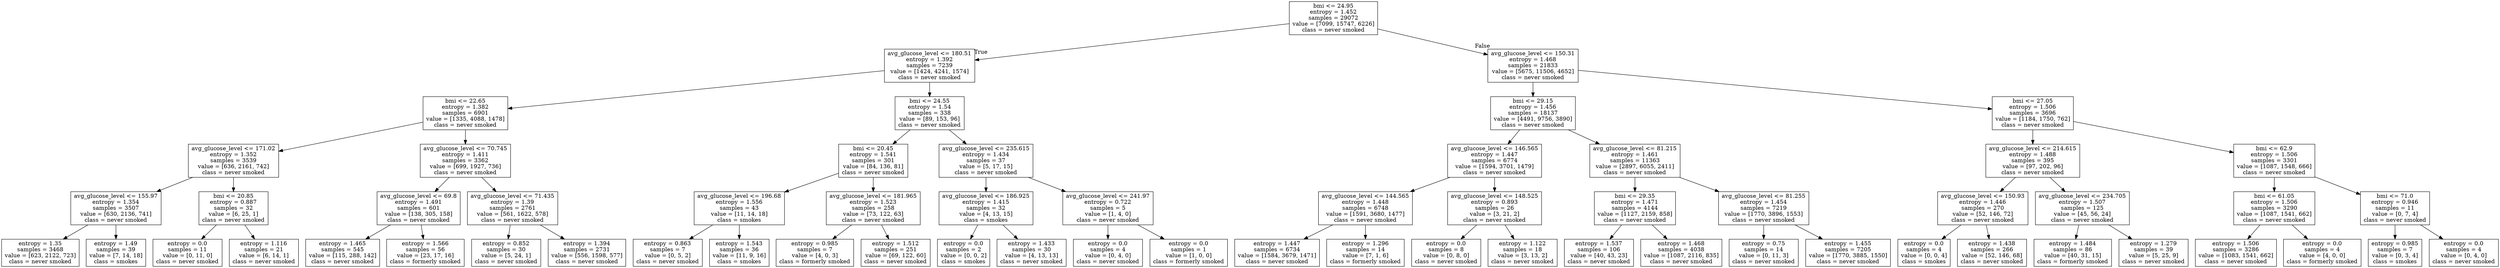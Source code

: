 digraph Tree {
node [shape=box] ;
0 [label="bmi <= 24.95\nentropy = 1.452\nsamples = 29072\nvalue = [7099, 15747, 6226]\nclass = never smoked"] ;
1 [label="avg_glucose_level <= 180.51\nentropy = 1.392\nsamples = 7239\nvalue = [1424, 4241, 1574]\nclass = never smoked"] ;
0 -> 1 [labeldistance=2.5, labelangle=45, headlabel="True"] ;
2 [label="bmi <= 22.65\nentropy = 1.382\nsamples = 6901\nvalue = [1335, 4088, 1478]\nclass = never smoked"] ;
1 -> 2 ;
3 [label="avg_glucose_level <= 171.02\nentropy = 1.352\nsamples = 3539\nvalue = [636, 2161, 742]\nclass = never smoked"] ;
2 -> 3 ;
4 [label="avg_glucose_level <= 155.97\nentropy = 1.354\nsamples = 3507\nvalue = [630, 2136, 741]\nclass = never smoked"] ;
3 -> 4 ;
5 [label="entropy = 1.35\nsamples = 3468\nvalue = [623, 2122, 723]\nclass = never smoked"] ;
4 -> 5 ;
6 [label="entropy = 1.49\nsamples = 39\nvalue = [7, 14, 18]\nclass = smokes"] ;
4 -> 6 ;
7 [label="bmi <= 20.85\nentropy = 0.887\nsamples = 32\nvalue = [6, 25, 1]\nclass = never smoked"] ;
3 -> 7 ;
8 [label="entropy = 0.0\nsamples = 11\nvalue = [0, 11, 0]\nclass = never smoked"] ;
7 -> 8 ;
9 [label="entropy = 1.116\nsamples = 21\nvalue = [6, 14, 1]\nclass = never smoked"] ;
7 -> 9 ;
10 [label="avg_glucose_level <= 70.745\nentropy = 1.411\nsamples = 3362\nvalue = [699, 1927, 736]\nclass = never smoked"] ;
2 -> 10 ;
11 [label="avg_glucose_level <= 69.8\nentropy = 1.491\nsamples = 601\nvalue = [138, 305, 158]\nclass = never smoked"] ;
10 -> 11 ;
12 [label="entropy = 1.465\nsamples = 545\nvalue = [115, 288, 142]\nclass = never smoked"] ;
11 -> 12 ;
13 [label="entropy = 1.566\nsamples = 56\nvalue = [23, 17, 16]\nclass = formerly smoked"] ;
11 -> 13 ;
14 [label="avg_glucose_level <= 71.435\nentropy = 1.39\nsamples = 2761\nvalue = [561, 1622, 578]\nclass = never smoked"] ;
10 -> 14 ;
15 [label="entropy = 0.852\nsamples = 30\nvalue = [5, 24, 1]\nclass = never smoked"] ;
14 -> 15 ;
16 [label="entropy = 1.394\nsamples = 2731\nvalue = [556, 1598, 577]\nclass = never smoked"] ;
14 -> 16 ;
17 [label="bmi <= 24.55\nentropy = 1.54\nsamples = 338\nvalue = [89, 153, 96]\nclass = never smoked"] ;
1 -> 17 ;
18 [label="bmi <= 20.45\nentropy = 1.541\nsamples = 301\nvalue = [84, 136, 81]\nclass = never smoked"] ;
17 -> 18 ;
19 [label="avg_glucose_level <= 196.68\nentropy = 1.556\nsamples = 43\nvalue = [11, 14, 18]\nclass = smokes"] ;
18 -> 19 ;
20 [label="entropy = 0.863\nsamples = 7\nvalue = [0, 5, 2]\nclass = never smoked"] ;
19 -> 20 ;
21 [label="entropy = 1.543\nsamples = 36\nvalue = [11, 9, 16]\nclass = smokes"] ;
19 -> 21 ;
22 [label="avg_glucose_level <= 181.965\nentropy = 1.523\nsamples = 258\nvalue = [73, 122, 63]\nclass = never smoked"] ;
18 -> 22 ;
23 [label="entropy = 0.985\nsamples = 7\nvalue = [4, 0, 3]\nclass = formerly smoked"] ;
22 -> 23 ;
24 [label="entropy = 1.512\nsamples = 251\nvalue = [69, 122, 60]\nclass = never smoked"] ;
22 -> 24 ;
25 [label="avg_glucose_level <= 235.615\nentropy = 1.434\nsamples = 37\nvalue = [5, 17, 15]\nclass = never smoked"] ;
17 -> 25 ;
26 [label="avg_glucose_level <= 186.925\nentropy = 1.415\nsamples = 32\nvalue = [4, 13, 15]\nclass = smokes"] ;
25 -> 26 ;
27 [label="entropy = 0.0\nsamples = 2\nvalue = [0, 0, 2]\nclass = smokes"] ;
26 -> 27 ;
28 [label="entropy = 1.433\nsamples = 30\nvalue = [4, 13, 13]\nclass = never smoked"] ;
26 -> 28 ;
29 [label="avg_glucose_level <= 241.97\nentropy = 0.722\nsamples = 5\nvalue = [1, 4, 0]\nclass = never smoked"] ;
25 -> 29 ;
30 [label="entropy = 0.0\nsamples = 4\nvalue = [0, 4, 0]\nclass = never smoked"] ;
29 -> 30 ;
31 [label="entropy = 0.0\nsamples = 1\nvalue = [1, 0, 0]\nclass = formerly smoked"] ;
29 -> 31 ;
32 [label="avg_glucose_level <= 150.31\nentropy = 1.468\nsamples = 21833\nvalue = [5675, 11506, 4652]\nclass = never smoked"] ;
0 -> 32 [labeldistance=2.5, labelangle=-45, headlabel="False"] ;
33 [label="bmi <= 29.15\nentropy = 1.456\nsamples = 18137\nvalue = [4491, 9756, 3890]\nclass = never smoked"] ;
32 -> 33 ;
34 [label="avg_glucose_level <= 146.565\nentropy = 1.447\nsamples = 6774\nvalue = [1594, 3701, 1479]\nclass = never smoked"] ;
33 -> 34 ;
35 [label="avg_glucose_level <= 144.565\nentropy = 1.448\nsamples = 6748\nvalue = [1591, 3680, 1477]\nclass = never smoked"] ;
34 -> 35 ;
36 [label="entropy = 1.447\nsamples = 6734\nvalue = [1584, 3679, 1471]\nclass = never smoked"] ;
35 -> 36 ;
37 [label="entropy = 1.296\nsamples = 14\nvalue = [7, 1, 6]\nclass = formerly smoked"] ;
35 -> 37 ;
38 [label="avg_glucose_level <= 148.525\nentropy = 0.893\nsamples = 26\nvalue = [3, 21, 2]\nclass = never smoked"] ;
34 -> 38 ;
39 [label="entropy = 0.0\nsamples = 8\nvalue = [0, 8, 0]\nclass = never smoked"] ;
38 -> 39 ;
40 [label="entropy = 1.122\nsamples = 18\nvalue = [3, 13, 2]\nclass = never smoked"] ;
38 -> 40 ;
41 [label="avg_glucose_level <= 81.215\nentropy = 1.461\nsamples = 11363\nvalue = [2897, 6055, 2411]\nclass = never smoked"] ;
33 -> 41 ;
42 [label="bmi <= 29.35\nentropy = 1.471\nsamples = 4144\nvalue = [1127, 2159, 858]\nclass = never smoked"] ;
41 -> 42 ;
43 [label="entropy = 1.537\nsamples = 106\nvalue = [40, 43, 23]\nclass = never smoked"] ;
42 -> 43 ;
44 [label="entropy = 1.468\nsamples = 4038\nvalue = [1087, 2116, 835]\nclass = never smoked"] ;
42 -> 44 ;
45 [label="avg_glucose_level <= 81.255\nentropy = 1.454\nsamples = 7219\nvalue = [1770, 3896, 1553]\nclass = never smoked"] ;
41 -> 45 ;
46 [label="entropy = 0.75\nsamples = 14\nvalue = [0, 11, 3]\nclass = never smoked"] ;
45 -> 46 ;
47 [label="entropy = 1.455\nsamples = 7205\nvalue = [1770, 3885, 1550]\nclass = never smoked"] ;
45 -> 47 ;
48 [label="bmi <= 27.05\nentropy = 1.506\nsamples = 3696\nvalue = [1184, 1750, 762]\nclass = never smoked"] ;
32 -> 48 ;
49 [label="avg_glucose_level <= 214.615\nentropy = 1.488\nsamples = 395\nvalue = [97, 202, 96]\nclass = never smoked"] ;
48 -> 49 ;
50 [label="avg_glucose_level <= 150.93\nentropy = 1.446\nsamples = 270\nvalue = [52, 146, 72]\nclass = never smoked"] ;
49 -> 50 ;
51 [label="entropy = 0.0\nsamples = 4\nvalue = [0, 0, 4]\nclass = smokes"] ;
50 -> 51 ;
52 [label="entropy = 1.438\nsamples = 266\nvalue = [52, 146, 68]\nclass = never smoked"] ;
50 -> 52 ;
53 [label="avg_glucose_level <= 234.705\nentropy = 1.507\nsamples = 125\nvalue = [45, 56, 24]\nclass = never smoked"] ;
49 -> 53 ;
54 [label="entropy = 1.484\nsamples = 86\nvalue = [40, 31, 15]\nclass = formerly smoked"] ;
53 -> 54 ;
55 [label="entropy = 1.279\nsamples = 39\nvalue = [5, 25, 9]\nclass = never smoked"] ;
53 -> 55 ;
56 [label="bmi <= 62.9\nentropy = 1.506\nsamples = 3301\nvalue = [1087, 1548, 666]\nclass = never smoked"] ;
48 -> 56 ;
57 [label="bmi <= 61.05\nentropy = 1.506\nsamples = 3290\nvalue = [1087, 1541, 662]\nclass = never smoked"] ;
56 -> 57 ;
58 [label="entropy = 1.506\nsamples = 3286\nvalue = [1083, 1541, 662]\nclass = never smoked"] ;
57 -> 58 ;
59 [label="entropy = 0.0\nsamples = 4\nvalue = [4, 0, 0]\nclass = formerly smoked"] ;
57 -> 59 ;
60 [label="bmi <= 71.0\nentropy = 0.946\nsamples = 11\nvalue = [0, 7, 4]\nclass = never smoked"] ;
56 -> 60 ;
61 [label="entropy = 0.985\nsamples = 7\nvalue = [0, 3, 4]\nclass = smokes"] ;
60 -> 61 ;
62 [label="entropy = 0.0\nsamples = 4\nvalue = [0, 4, 0]\nclass = never smoked"] ;
60 -> 62 ;
}